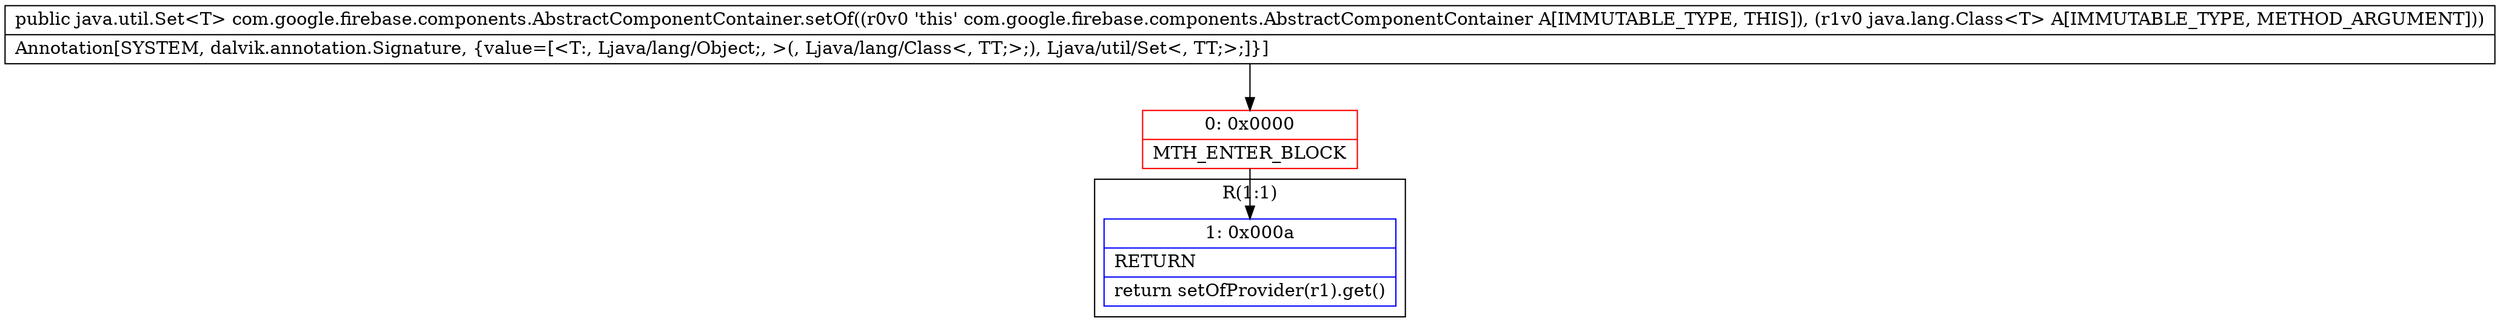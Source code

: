 digraph "CFG forcom.google.firebase.components.AbstractComponentContainer.setOf(Ljava\/lang\/Class;)Ljava\/util\/Set;" {
subgraph cluster_Region_1091237957 {
label = "R(1:1)";
node [shape=record,color=blue];
Node_1 [shape=record,label="{1\:\ 0x000a|RETURN\l|return setOfProvider(r1).get()\l}"];
}
Node_0 [shape=record,color=red,label="{0\:\ 0x0000|MTH_ENTER_BLOCK\l}"];
MethodNode[shape=record,label="{public java.util.Set\<T\> com.google.firebase.components.AbstractComponentContainer.setOf((r0v0 'this' com.google.firebase.components.AbstractComponentContainer A[IMMUTABLE_TYPE, THIS]), (r1v0 java.lang.Class\<T\> A[IMMUTABLE_TYPE, METHOD_ARGUMENT]))  | Annotation[SYSTEM, dalvik.annotation.Signature, \{value=[\<T:, Ljava\/lang\/Object;, \>(, Ljava\/lang\/Class\<, TT;\>;), Ljava\/util\/Set\<, TT;\>;]\}]\l}"];
MethodNode -> Node_0;
Node_0 -> Node_1;
}

